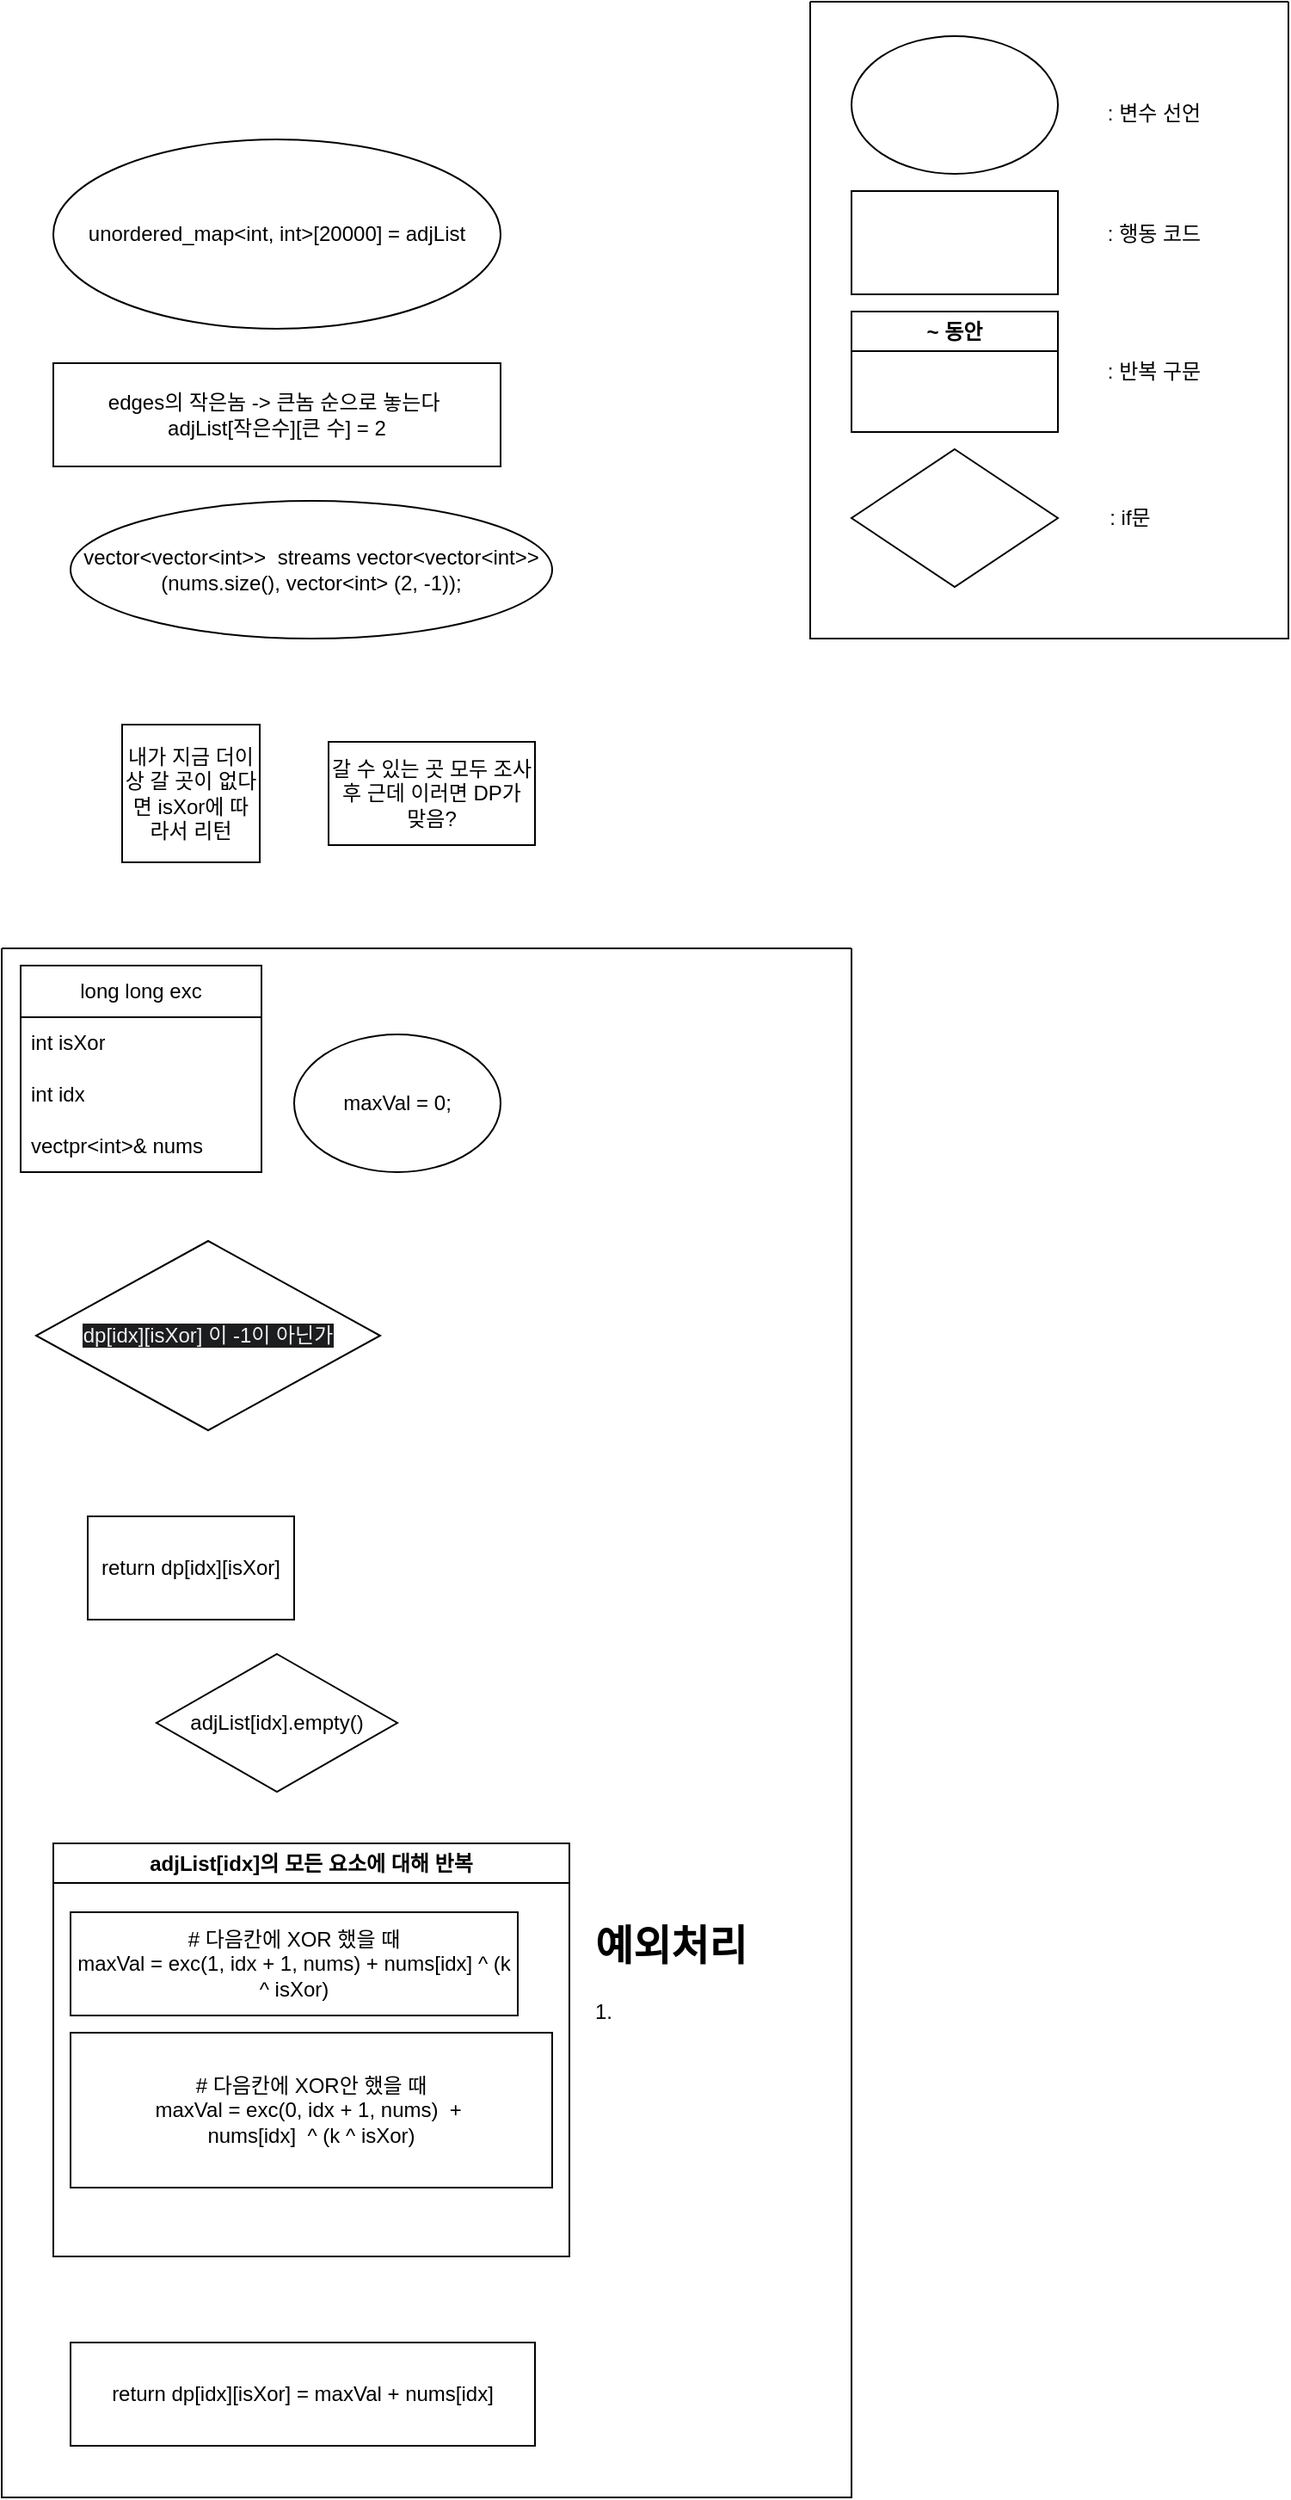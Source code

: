 <mxfile version="23.1.5" type="device">
  <diagram name="페이지-1" id="JYesAf_VkUT02DAHZTTd">
    <mxGraphModel dx="559" dy="641" grid="1" gridSize="10" guides="1" tooltips="1" connect="1" arrows="1" fold="1" page="1" pageScale="1" pageWidth="827" pageHeight="1169" math="0" shadow="0">
      <root>
        <mxCell id="0" />
        <mxCell id="1" parent="0" />
        <mxCell id="0-gXEeqK8iJpIk-d55VA-21" value="" style="swimlane;startSize=0;" vertex="1" parent="1">
          <mxGeometry x="60" y="570" width="494" height="900" as="geometry" />
        </mxCell>
        <mxCell id="0-gXEeqK8iJpIk-d55VA-22" value="long long exc" style="swimlane;fontStyle=0;childLayout=stackLayout;horizontal=1;startSize=30;horizontalStack=0;resizeParent=1;resizeParentMax=0;resizeLast=0;collapsible=1;marginBottom=0;whiteSpace=wrap;html=1;" vertex="1" parent="0-gXEeqK8iJpIk-d55VA-21">
          <mxGeometry x="11" y="10" width="140" height="120" as="geometry" />
        </mxCell>
        <mxCell id="0-gXEeqK8iJpIk-d55VA-23" value="int isXor" style="text;strokeColor=none;fillColor=none;align=left;verticalAlign=middle;spacingLeft=4;spacingRight=4;overflow=hidden;points=[[0,0.5],[1,0.5]];portConstraint=eastwest;rotatable=0;whiteSpace=wrap;html=1;" vertex="1" parent="0-gXEeqK8iJpIk-d55VA-22">
          <mxGeometry y="30" width="140" height="30" as="geometry" />
        </mxCell>
        <mxCell id="0-gXEeqK8iJpIk-d55VA-43" value="int idx" style="text;strokeColor=none;fillColor=none;align=left;verticalAlign=middle;spacingLeft=4;spacingRight=4;overflow=hidden;points=[[0,0.5],[1,0.5]];portConstraint=eastwest;rotatable=0;whiteSpace=wrap;html=1;" vertex="1" parent="0-gXEeqK8iJpIk-d55VA-22">
          <mxGeometry y="60" width="140" height="30" as="geometry" />
        </mxCell>
        <mxCell id="0-gXEeqK8iJpIk-d55VA-44" value="vectpr&amp;lt;int&amp;gt;&amp;amp; nums" style="text;strokeColor=none;fillColor=none;align=left;verticalAlign=middle;spacingLeft=4;spacingRight=4;overflow=hidden;points=[[0,0.5],[1,0.5]];portConstraint=eastwest;rotatable=0;whiteSpace=wrap;html=1;" vertex="1" parent="0-gXEeqK8iJpIk-d55VA-22">
          <mxGeometry y="90" width="140" height="30" as="geometry" />
        </mxCell>
        <mxCell id="0-gXEeqK8iJpIk-d55VA-47" value="return dp[idx][isXor]" style="rounded=0;whiteSpace=wrap;html=1;" vertex="1" parent="0-gXEeqK8iJpIk-d55VA-21">
          <mxGeometry x="50" y="330" width="120" height="60" as="geometry" />
        </mxCell>
        <mxCell id="0-gXEeqK8iJpIk-d55VA-49" value="maxVal = 0;" style="ellipse;whiteSpace=wrap;html=1;" vertex="1" parent="0-gXEeqK8iJpIk-d55VA-21">
          <mxGeometry x="170" y="50" width="120" height="80" as="geometry" />
        </mxCell>
        <mxCell id="0-gXEeqK8iJpIk-d55VA-50" value="" style="group" vertex="1" connectable="0" parent="0-gXEeqK8iJpIk-d55VA-21">
          <mxGeometry x="70" y="520" width="424" height="240" as="geometry" />
        </mxCell>
        <mxCell id="0-gXEeqK8iJpIk-d55VA-51" value="adjList[idx]의 모든 요소에 대해 반복" style="swimlane;whiteSpace=wrap;html=1;" vertex="1" parent="0-gXEeqK8iJpIk-d55VA-50">
          <mxGeometry x="-40" width="300" height="240" as="geometry" />
        </mxCell>
        <mxCell id="0-gXEeqK8iJpIk-d55VA-55" value="# 다음칸에 XOR 했을 때&lt;br&gt;maxVal = exc(1, idx + 1, nums) + nums[idx] ^ (k ^ isXor)" style="rounded=0;whiteSpace=wrap;html=1;" vertex="1" parent="0-gXEeqK8iJpIk-d55VA-51">
          <mxGeometry x="10" y="40" width="260" height="60" as="geometry" />
        </mxCell>
        <mxCell id="0-gXEeqK8iJpIk-d55VA-57" value="# 다음칸에 XOR안 했을 때&lt;br&gt;maxVal = exc(0, idx + 1, nums)&amp;nbsp; +&amp;nbsp;&lt;br&gt;nums[idx]&amp;nbsp; ^ (k ^ isXor)" style="rounded=0;whiteSpace=wrap;html=1;" vertex="1" parent="0-gXEeqK8iJpIk-d55VA-51">
          <mxGeometry x="10" y="110" width="280" height="90" as="geometry" />
        </mxCell>
        <mxCell id="0-gXEeqK8iJpIk-d55VA-52" value="&lt;h1&gt;예외처리&lt;/h1&gt;&lt;p&gt;1.&amp;nbsp;&lt;/p&gt;" style="text;html=1;spacing=5;spacingTop=-20;whiteSpace=wrap;overflow=hidden;rounded=0;" vertex="1" parent="0-gXEeqK8iJpIk-d55VA-50">
          <mxGeometry x="270" y="40" width="140" height="120" as="geometry" />
        </mxCell>
        <mxCell id="0-gXEeqK8iJpIk-d55VA-54" value="return dp[idx][isXor] = maxVal + nums[idx]" style="rounded=0;whiteSpace=wrap;html=1;" vertex="1" parent="0-gXEeqK8iJpIk-d55VA-21">
          <mxGeometry x="40" y="810" width="270" height="60" as="geometry" />
        </mxCell>
        <mxCell id="0-gXEeqK8iJpIk-d55VA-58" value="adjList[idx].empty()" style="rhombus;whiteSpace=wrap;html=1;" vertex="1" parent="0-gXEeqK8iJpIk-d55VA-21">
          <mxGeometry x="90" y="410" width="140" height="80" as="geometry" />
        </mxCell>
        <mxCell id="0-gXEeqK8iJpIk-d55VA-59" value="&lt;span style=&quot;color: rgb(240, 240, 240); font-family: Helvetica; font-size: 12px; font-style: normal; font-variant-ligatures: normal; font-variant-caps: normal; font-weight: 400; letter-spacing: normal; orphans: 2; text-align: center; text-indent: 0px; text-transform: none; widows: 2; word-spacing: 0px; -webkit-text-stroke-width: 0px; background-color: rgb(27, 29, 30); text-decoration-thickness: initial; text-decoration-style: initial; text-decoration-color: initial; float: none; display: inline !important;&quot;&gt;dp[idx][isXor] 이 -1이 아닌가&lt;/span&gt;" style="rounded=0;whiteSpace=wrap;html=1;shape=rhombus;perimeter=rhombusPerimeter;" vertex="1" parent="0-gXEeqK8iJpIk-d55VA-21">
          <mxGeometry x="20" y="170" width="200" height="110" as="geometry" />
        </mxCell>
        <mxCell id="0-gXEeqK8iJpIk-d55VA-27" value="" style="swimlane;startSize=0;" vertex="1" parent="1">
          <mxGeometry x="530" y="20" width="278" height="370" as="geometry" />
        </mxCell>
        <mxCell id="0-gXEeqK8iJpIk-d55VA-28" value="" style="ellipse;whiteSpace=wrap;html=1;" vertex="1" parent="0-gXEeqK8iJpIk-d55VA-27">
          <mxGeometry x="24" y="20" width="120" height="80" as="geometry" />
        </mxCell>
        <mxCell id="0-gXEeqK8iJpIk-d55VA-29" value=": 변수 선언" style="text;html=1;align=center;verticalAlign=middle;whiteSpace=wrap;rounded=0;" vertex="1" parent="0-gXEeqK8iJpIk-d55VA-27">
          <mxGeometry x="170" y="50" width="60" height="30" as="geometry" />
        </mxCell>
        <mxCell id="0-gXEeqK8iJpIk-d55VA-30" value="" style="rounded=0;whiteSpace=wrap;html=1;" vertex="1" parent="0-gXEeqK8iJpIk-d55VA-27">
          <mxGeometry x="24" y="110" width="120" height="60" as="geometry" />
        </mxCell>
        <mxCell id="0-gXEeqK8iJpIk-d55VA-31" value=": 행동 코드" style="text;html=1;align=center;verticalAlign=middle;whiteSpace=wrap;rounded=0;" vertex="1" parent="0-gXEeqK8iJpIk-d55VA-27">
          <mxGeometry x="170" y="120" width="60" height="30" as="geometry" />
        </mxCell>
        <mxCell id="0-gXEeqK8iJpIk-d55VA-32" value="~ 동안" style="swimlane;whiteSpace=wrap;html=1;" vertex="1" parent="0-gXEeqK8iJpIk-d55VA-27">
          <mxGeometry x="24" y="180" width="120" height="70" as="geometry" />
        </mxCell>
        <mxCell id="0-gXEeqK8iJpIk-d55VA-33" value=": 반복 구문" style="text;html=1;align=center;verticalAlign=middle;whiteSpace=wrap;rounded=0;" vertex="1" parent="0-gXEeqK8iJpIk-d55VA-27">
          <mxGeometry x="170" y="200" width="60" height="30" as="geometry" />
        </mxCell>
        <mxCell id="0-gXEeqK8iJpIk-d55VA-34" value="" style="rhombus;whiteSpace=wrap;html=1;" vertex="1" parent="0-gXEeqK8iJpIk-d55VA-27">
          <mxGeometry x="24" y="260" width="120" height="80" as="geometry" />
        </mxCell>
        <mxCell id="0-gXEeqK8iJpIk-d55VA-35" value=": if문" style="text;html=1;align=center;verticalAlign=middle;whiteSpace=wrap;rounded=0;" vertex="1" parent="0-gXEeqK8iJpIk-d55VA-27">
          <mxGeometry x="156" y="285" width="60" height="30" as="geometry" />
        </mxCell>
        <mxCell id="0-gXEeqK8iJpIk-d55VA-38" value="unordered_map&amp;lt;int, int&amp;gt;[20000] = adjList" style="ellipse;whiteSpace=wrap;html=1;" vertex="1" parent="1">
          <mxGeometry x="90" y="100" width="260" height="110" as="geometry" />
        </mxCell>
        <mxCell id="0-gXEeqK8iJpIk-d55VA-39" value="edges의 작은놈 -&amp;gt; 큰놈 순으로 놓는다&amp;nbsp;&lt;br&gt;adjList[작은수][큰 수] = 2" style="rounded=0;whiteSpace=wrap;html=1;" vertex="1" parent="1">
          <mxGeometry x="90" y="230" width="260" height="60" as="geometry" />
        </mxCell>
        <mxCell id="0-gXEeqK8iJpIk-d55VA-40" value="vector&amp;lt;vector&amp;lt;int&amp;gt;&amp;gt;&amp;nbsp; streams vector&amp;lt;vector&amp;lt;int&amp;gt;&amp;gt; (nums.size(), vector&amp;lt;int&amp;gt; (2, -1));" style="ellipse;whiteSpace=wrap;html=1;" vertex="1" parent="1">
          <mxGeometry x="100" y="310" width="280" height="80" as="geometry" />
        </mxCell>
        <mxCell id="0-gXEeqK8iJpIk-d55VA-41" value="내가 지금 더이상 갈 곳이 없다면 isXor에 따라서 리턴" style="whiteSpace=wrap;html=1;aspect=fixed;" vertex="1" parent="1">
          <mxGeometry x="130" y="440" width="80" height="80" as="geometry" />
        </mxCell>
        <mxCell id="0-gXEeqK8iJpIk-d55VA-42" value="갈 수 있는 곳 모두 조사후 근데 이러면 DP가 맞음?" style="rounded=0;whiteSpace=wrap;html=1;" vertex="1" parent="1">
          <mxGeometry x="250" y="450" width="120" height="60" as="geometry" />
        </mxCell>
      </root>
    </mxGraphModel>
  </diagram>
</mxfile>
